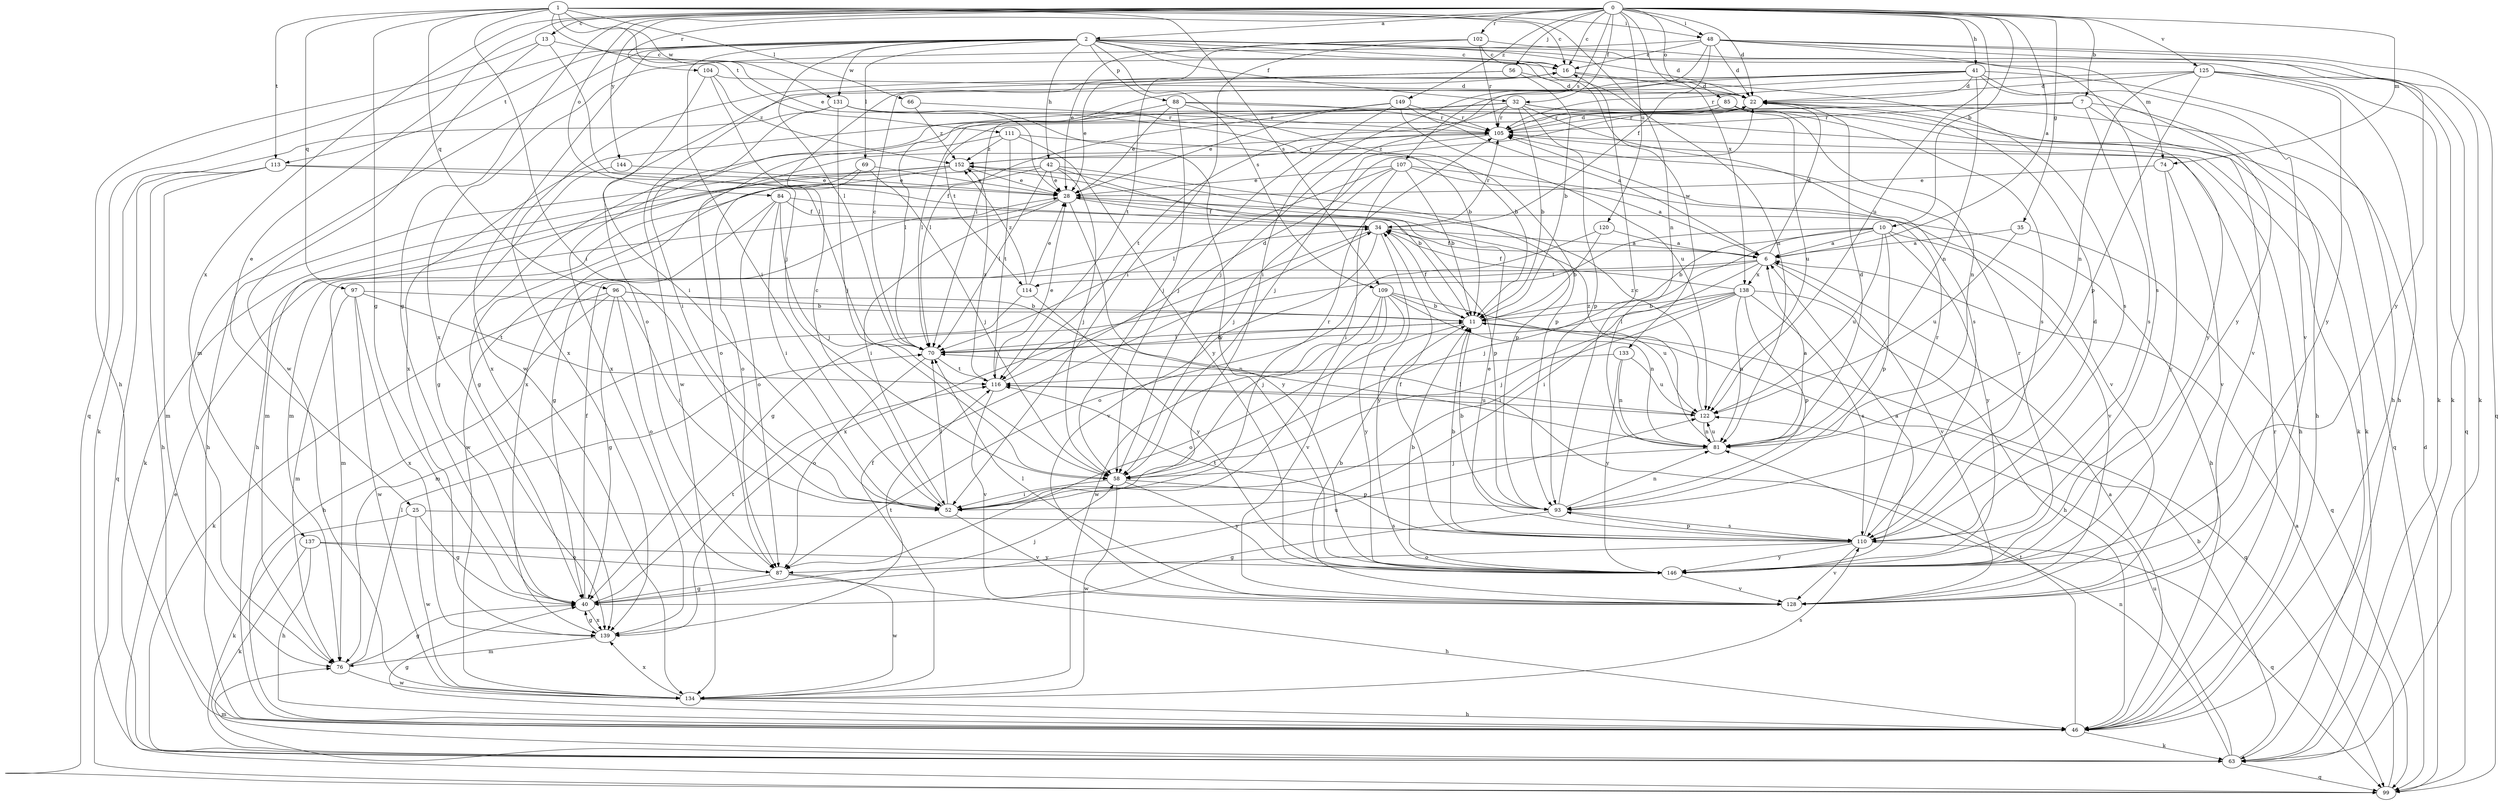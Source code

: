 strict digraph  {
0;
1;
2;
6;
7;
10;
11;
13;
16;
22;
25;
28;
32;
34;
35;
40;
41;
42;
46;
48;
52;
56;
58;
63;
66;
69;
70;
74;
76;
81;
84;
85;
87;
88;
93;
96;
97;
99;
102;
104;
105;
107;
109;
110;
111;
113;
114;
116;
120;
122;
125;
128;
131;
133;
134;
137;
138;
139;
144;
146;
149;
152;
0 -> 2  [label=a];
0 -> 6  [label=a];
0 -> 7  [label=b];
0 -> 10  [label=b];
0 -> 13  [label=c];
0 -> 16  [label=c];
0 -> 22  [label=d];
0 -> 25  [label=e];
0 -> 32  [label=f];
0 -> 35  [label=g];
0 -> 40  [label=g];
0 -> 41  [label=h];
0 -> 48  [label=i];
0 -> 56  [label=j];
0 -> 74  [label=m];
0 -> 84  [label=o];
0 -> 85  [label=o];
0 -> 102  [label=r];
0 -> 104  [label=r];
0 -> 107  [label=s];
0 -> 120  [label=u];
0 -> 122  [label=u];
0 -> 125  [label=v];
0 -> 137  [label=x];
0 -> 138  [label=x];
0 -> 144  [label=y];
0 -> 149  [label=z];
1 -> 16  [label=c];
1 -> 28  [label=e];
1 -> 40  [label=g];
1 -> 48  [label=i];
1 -> 52  [label=i];
1 -> 66  [label=l];
1 -> 81  [label=n];
1 -> 96  [label=q];
1 -> 97  [label=q];
1 -> 109  [label=s];
1 -> 111  [label=t];
1 -> 113  [label=t];
1 -> 131  [label=w];
2 -> 16  [label=c];
2 -> 22  [label=d];
2 -> 32  [label=f];
2 -> 42  [label=h];
2 -> 52  [label=i];
2 -> 63  [label=k];
2 -> 69  [label=l];
2 -> 70  [label=l];
2 -> 74  [label=m];
2 -> 76  [label=m];
2 -> 81  [label=n];
2 -> 88  [label=p];
2 -> 99  [label=q];
2 -> 109  [label=s];
2 -> 113  [label=t];
2 -> 131  [label=w];
2 -> 133  [label=w];
2 -> 134  [label=w];
6 -> 22  [label=d];
6 -> 34  [label=f];
6 -> 52  [label=i];
6 -> 76  [label=m];
6 -> 114  [label=t];
6 -> 128  [label=v];
6 -> 138  [label=x];
7 -> 46  [label=h];
7 -> 105  [label=r];
7 -> 110  [label=s];
7 -> 114  [label=t];
7 -> 128  [label=v];
7 -> 139  [label=x];
10 -> 6  [label=a];
10 -> 11  [label=b];
10 -> 40  [label=g];
10 -> 58  [label=j];
10 -> 93  [label=p];
10 -> 122  [label=u];
10 -> 128  [label=v];
10 -> 146  [label=y];
11 -> 34  [label=f];
11 -> 70  [label=l];
11 -> 87  [label=o];
11 -> 99  [label=q];
13 -> 16  [label=c];
13 -> 46  [label=h];
13 -> 58  [label=j];
13 -> 134  [label=w];
16 -> 22  [label=d];
16 -> 110  [label=s];
22 -> 105  [label=r];
22 -> 139  [label=x];
22 -> 146  [label=y];
25 -> 40  [label=g];
25 -> 63  [label=k];
25 -> 110  [label=s];
25 -> 134  [label=w];
28 -> 34  [label=f];
28 -> 40  [label=g];
28 -> 46  [label=h];
28 -> 52  [label=i];
28 -> 146  [label=y];
32 -> 11  [label=b];
32 -> 63  [label=k];
32 -> 70  [label=l];
32 -> 93  [label=p];
32 -> 99  [label=q];
32 -> 105  [label=r];
32 -> 110  [label=s];
32 -> 116  [label=t];
32 -> 139  [label=x];
34 -> 6  [label=a];
34 -> 105  [label=r];
34 -> 128  [label=v];
34 -> 139  [label=x];
34 -> 146  [label=y];
35 -> 6  [label=a];
35 -> 99  [label=q];
35 -> 122  [label=u];
40 -> 34  [label=f];
40 -> 58  [label=j];
40 -> 116  [label=t];
40 -> 122  [label=u];
40 -> 139  [label=x];
41 -> 22  [label=d];
41 -> 46  [label=h];
41 -> 58  [label=j];
41 -> 70  [label=l];
41 -> 81  [label=n];
41 -> 87  [label=o];
41 -> 128  [label=v];
41 -> 139  [label=x];
41 -> 146  [label=y];
42 -> 11  [label=b];
42 -> 28  [label=e];
42 -> 58  [label=j];
42 -> 63  [label=k];
42 -> 70  [label=l];
42 -> 76  [label=m];
42 -> 93  [label=p];
46 -> 6  [label=a];
46 -> 40  [label=g];
46 -> 63  [label=k];
46 -> 105  [label=r];
46 -> 116  [label=t];
48 -> 16  [label=c];
48 -> 22  [label=d];
48 -> 34  [label=f];
48 -> 52  [label=i];
48 -> 63  [label=k];
48 -> 99  [label=q];
48 -> 110  [label=s];
48 -> 139  [label=x];
48 -> 146  [label=y];
52 -> 16  [label=c];
52 -> 70  [label=l];
52 -> 105  [label=r];
52 -> 128  [label=v];
56 -> 11  [label=b];
56 -> 22  [label=d];
56 -> 28  [label=e];
56 -> 134  [label=w];
58 -> 52  [label=i];
58 -> 93  [label=p];
58 -> 134  [label=w];
58 -> 146  [label=y];
63 -> 11  [label=b];
63 -> 76  [label=m];
63 -> 81  [label=n];
63 -> 99  [label=q];
63 -> 122  [label=u];
66 -> 105  [label=r];
66 -> 152  [label=z];
69 -> 28  [label=e];
69 -> 46  [label=h];
69 -> 58  [label=j];
69 -> 87  [label=o];
70 -> 11  [label=b];
70 -> 16  [label=c];
70 -> 87  [label=o];
70 -> 116  [label=t];
74 -> 28  [label=e];
74 -> 128  [label=v];
74 -> 146  [label=y];
76 -> 40  [label=g];
76 -> 70  [label=l];
76 -> 134  [label=w];
81 -> 6  [label=a];
81 -> 22  [label=d];
81 -> 58  [label=j];
81 -> 122  [label=u];
81 -> 152  [label=z];
84 -> 34  [label=f];
84 -> 52  [label=i];
84 -> 58  [label=j];
84 -> 87  [label=o];
84 -> 93  [label=p];
84 -> 134  [label=w];
85 -> 58  [label=j];
85 -> 81  [label=n];
85 -> 105  [label=r];
85 -> 110  [label=s];
85 -> 122  [label=u];
87 -> 40  [label=g];
87 -> 46  [label=h];
87 -> 134  [label=w];
88 -> 11  [label=b];
88 -> 28  [label=e];
88 -> 58  [label=j];
88 -> 63  [label=k];
88 -> 70  [label=l];
88 -> 105  [label=r];
93 -> 11  [label=b];
93 -> 16  [label=c];
93 -> 40  [label=g];
93 -> 81  [label=n];
93 -> 110  [label=s];
96 -> 11  [label=b];
96 -> 40  [label=g];
96 -> 46  [label=h];
96 -> 52  [label=i];
96 -> 63  [label=k];
96 -> 81  [label=n];
96 -> 87  [label=o];
97 -> 11  [label=b];
97 -> 76  [label=m];
97 -> 116  [label=t];
97 -> 134  [label=w];
97 -> 139  [label=x];
99 -> 6  [label=a];
99 -> 22  [label=d];
99 -> 28  [label=e];
102 -> 16  [label=c];
102 -> 28  [label=e];
102 -> 52  [label=i];
102 -> 63  [label=k];
102 -> 105  [label=r];
102 -> 116  [label=t];
104 -> 22  [label=d];
104 -> 52  [label=i];
104 -> 70  [label=l];
104 -> 152  [label=z];
105 -> 22  [label=d];
105 -> 46  [label=h];
105 -> 139  [label=x];
105 -> 152  [label=z];
107 -> 6  [label=a];
107 -> 11  [label=b];
107 -> 28  [label=e];
107 -> 52  [label=i];
107 -> 58  [label=j];
107 -> 70  [label=l];
107 -> 128  [label=v];
109 -> 11  [label=b];
109 -> 58  [label=j];
109 -> 81  [label=n];
109 -> 122  [label=u];
109 -> 128  [label=v];
109 -> 134  [label=w];
109 -> 146  [label=y];
110 -> 11  [label=b];
110 -> 22  [label=d];
110 -> 28  [label=e];
110 -> 34  [label=f];
110 -> 87  [label=o];
110 -> 93  [label=p];
110 -> 99  [label=q];
110 -> 105  [label=r];
110 -> 116  [label=t];
110 -> 128  [label=v];
110 -> 146  [label=y];
111 -> 87  [label=o];
111 -> 93  [label=p];
111 -> 116  [label=t];
111 -> 146  [label=y];
111 -> 152  [label=z];
113 -> 28  [label=e];
113 -> 34  [label=f];
113 -> 46  [label=h];
113 -> 76  [label=m];
113 -> 99  [label=q];
114 -> 28  [label=e];
114 -> 76  [label=m];
114 -> 146  [label=y];
114 -> 152  [label=z];
116 -> 22  [label=d];
116 -> 28  [label=e];
116 -> 122  [label=u];
116 -> 128  [label=v];
116 -> 152  [label=z];
120 -> 6  [label=a];
120 -> 11  [label=b];
120 -> 87  [label=o];
122 -> 70  [label=l];
122 -> 81  [label=n];
122 -> 152  [label=z];
125 -> 22  [label=d];
125 -> 46  [label=h];
125 -> 81  [label=n];
125 -> 93  [label=p];
125 -> 99  [label=q];
125 -> 105  [label=r];
125 -> 146  [label=y];
128 -> 11  [label=b];
128 -> 70  [label=l];
131 -> 11  [label=b];
131 -> 52  [label=i];
131 -> 58  [label=j];
131 -> 63  [label=k];
131 -> 105  [label=r];
131 -> 146  [label=y];
133 -> 81  [label=n];
133 -> 116  [label=t];
133 -> 122  [label=u];
133 -> 146  [label=y];
134 -> 34  [label=f];
134 -> 46  [label=h];
134 -> 110  [label=s];
134 -> 139  [label=x];
137 -> 46  [label=h];
137 -> 63  [label=k];
137 -> 87  [label=o];
137 -> 146  [label=y];
138 -> 11  [label=b];
138 -> 34  [label=f];
138 -> 46  [label=h];
138 -> 52  [label=i];
138 -> 58  [label=j];
138 -> 70  [label=l];
138 -> 81  [label=n];
138 -> 93  [label=p];
138 -> 110  [label=s];
139 -> 40  [label=g];
139 -> 76  [label=m];
139 -> 116  [label=t];
144 -> 28  [label=e];
144 -> 40  [label=g];
146 -> 6  [label=a];
146 -> 11  [label=b];
146 -> 105  [label=r];
146 -> 128  [label=v];
149 -> 6  [label=a];
149 -> 28  [label=e];
149 -> 58  [label=j];
149 -> 70  [label=l];
149 -> 105  [label=r];
149 -> 122  [label=u];
152 -> 28  [label=e];
152 -> 40  [label=g];
152 -> 46  [label=h];
152 -> 76  [label=m];
152 -> 105  [label=r];
}
